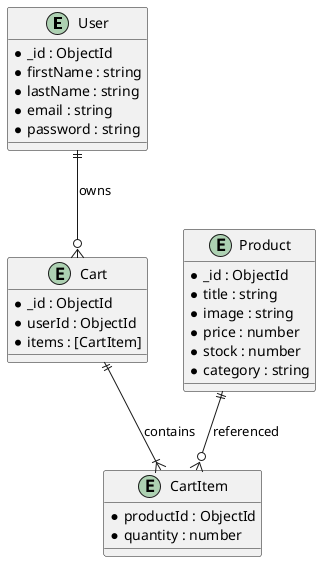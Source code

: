 @startuml
entity User {
  * _id : ObjectId
  * firstName : string
  * lastName : string
  * email : string
  * password : string
}

entity Product {
  * _id : ObjectId
  * title : string
  * image : string
  * price : number
  * stock : number
  * category : string
}

entity Cart {
  * _id : ObjectId
  * userId : ObjectId
  * items : [CartItem]
}

entity CartItem {
  * productId : ObjectId
  * quantity : number
}

User ||--o{ Cart : owns
Cart ||--|{ CartItem : contains
Product ||--o{ CartItem : referenced
@enduml
